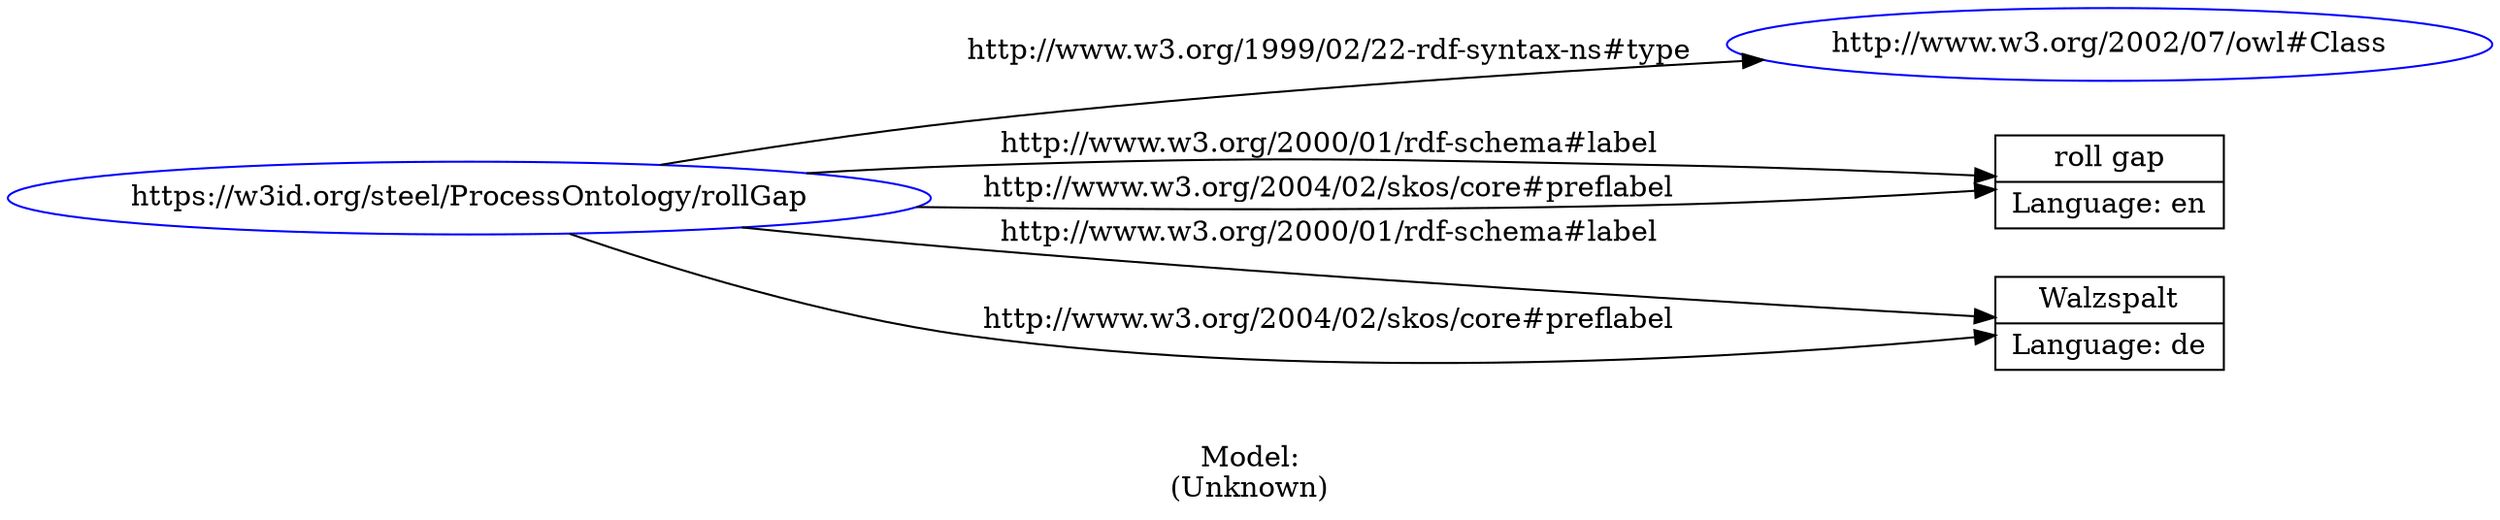 digraph {
	rankdir = LR;
	charset="utf-8";

	"Rhttps://w3id.org/steel/ProcessOntology/rollGap" -> "Rhttp://www.w3.org/2002/07/owl#Class" [ label="http://www.w3.org/1999/02/22-rdf-syntax-ns#type" ];
	"Rhttps://w3id.org/steel/ProcessOntology/rollGap" -> "Lroll gap|Language: en" [ label="http://www.w3.org/2000/01/rdf-schema#label" ];
	"Rhttps://w3id.org/steel/ProcessOntology/rollGap" -> "LWalzspalt|Language: de" [ label="http://www.w3.org/2000/01/rdf-schema#label" ];
	"Rhttps://w3id.org/steel/ProcessOntology/rollGap" -> "Lroll gap|Language: en" [ label="http://www.w3.org/2004/02/skos/core#preflabel" ];
	"Rhttps://w3id.org/steel/ProcessOntology/rollGap" -> "LWalzspalt|Language: de" [ label="http://www.w3.org/2004/02/skos/core#preflabel" ];

	// Resources
	"Rhttps://w3id.org/steel/ProcessOntology/rollGap" [ label="https://w3id.org/steel/ProcessOntology/rollGap", shape = ellipse, color = blue ];
	"Rhttp://www.w3.org/2002/07/owl#Class" [ label="http://www.w3.org/2002/07/owl#Class", shape = ellipse, color = blue ];

	// Anonymous nodes

	// Literals
	"Lroll gap|Language: en" [ label="roll gap|Language: en", shape = record ];
	"LWalzspalt|Language: de" [ label="Walzspalt|Language: de", shape = record ];

	label="\n\nModel:\n(Unknown)";
}
